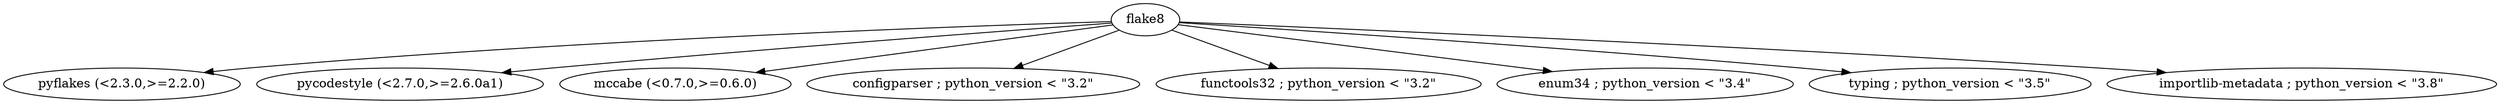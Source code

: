 // The Round Table
digraph {
	"pyflakes (<2.3.0,>=2.2.0)" [label="pyflakes (<2.3.0,>=2.2.0)"]
	flake8 -> "pyflakes (<2.3.0,>=2.2.0)"
	"pycodestyle (<2.7.0,>=2.6.0a1)" [label="pycodestyle (<2.7.0,>=2.6.0a1)"]
	flake8 -> "pycodestyle (<2.7.0,>=2.6.0a1)"
	"mccabe (<0.7.0,>=0.6.0)" [label="mccabe (<0.7.0,>=0.6.0)"]
	flake8 -> "mccabe (<0.7.0,>=0.6.0)"
	"configparser ; python_version < \"3.2\"" [label="configparser ; python_version < \"3.2\""]
	flake8 -> "configparser ; python_version < \"3.2\""
	"functools32 ; python_version < \"3.2\"" [label="functools32 ; python_version < \"3.2\""]
	flake8 -> "functools32 ; python_version < \"3.2\""
	"enum34 ; python_version < \"3.4\"" [label="enum34 ; python_version < \"3.4\""]
	flake8 -> "enum34 ; python_version < \"3.4\""
	"typing ; python_version < \"3.5\"" [label="typing ; python_version < \"3.5\""]
	flake8 -> "typing ; python_version < \"3.5\""
	"importlib-metadata ; python_version < \"3.8\"" [label="importlib-metadata ; python_version < \"3.8\""]
	flake8 -> "importlib-metadata ; python_version < \"3.8\""
}
